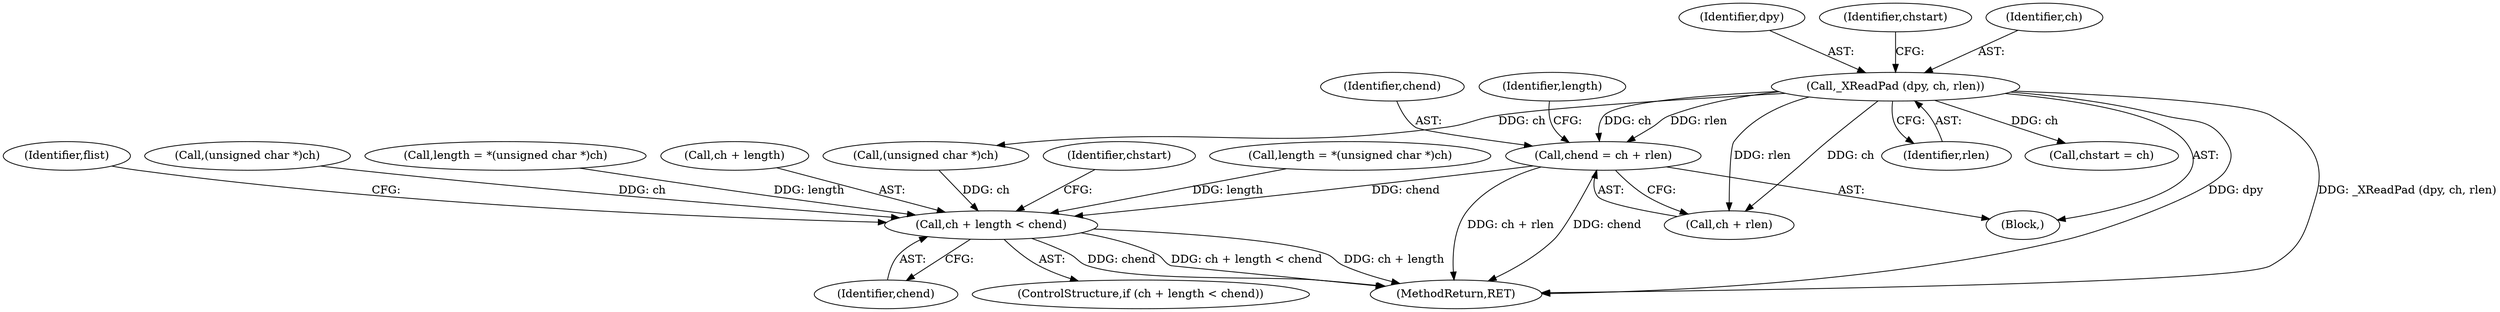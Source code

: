 digraph "0_libx11_b469da1430cdcee06e31c6251b83aede072a1ff0@integer" {
"1000283" [label="(Call,chend = ch + rlen)"];
"1000276" [label="(Call,_XReadPad (dpy, ch, rlen))"];
"1000311" [label="(Call,ch + length < chend)"];
"1000198" [label="(Block,)"];
"1000288" [label="(Call,length = *(unsigned char *)ch)"];
"1000311" [label="(Call,ch + length < chend)"];
"1000315" [label="(Identifier,chend)"];
"1000279" [label="(Identifier,rlen)"];
"1000280" [label="(Call,chstart = ch)"];
"1000277" [label="(Identifier,dpy)"];
"1000291" [label="(Call,(unsigned char *)ch)"];
"1000281" [label="(Identifier,chstart)"];
"1000283" [label="(Call,chend = ch + rlen)"];
"1000329" [label="(Call,length = *(unsigned char *)ch)"];
"1000312" [label="(Call,ch + length)"];
"1000310" [label="(ControlStructure,if (ch + length < chend))"];
"1000278" [label="(Identifier,ch)"];
"1000289" [label="(Identifier,length)"];
"1000344" [label="(Identifier,chstart)"];
"1000284" [label="(Identifier,chend)"];
"1000285" [label="(Call,ch + rlen)"];
"1000356" [label="(MethodReturn,RET)"];
"1000319" [label="(Identifier,flist)"];
"1000332" [label="(Call,(unsigned char *)ch)"];
"1000276" [label="(Call,_XReadPad (dpy, ch, rlen))"];
"1000283" -> "1000198"  [label="AST: "];
"1000283" -> "1000285"  [label="CFG: "];
"1000284" -> "1000283"  [label="AST: "];
"1000285" -> "1000283"  [label="AST: "];
"1000289" -> "1000283"  [label="CFG: "];
"1000283" -> "1000356"  [label="DDG: ch + rlen"];
"1000283" -> "1000356"  [label="DDG: chend"];
"1000276" -> "1000283"  [label="DDG: ch"];
"1000276" -> "1000283"  [label="DDG: rlen"];
"1000283" -> "1000311"  [label="DDG: chend"];
"1000276" -> "1000198"  [label="AST: "];
"1000276" -> "1000279"  [label="CFG: "];
"1000277" -> "1000276"  [label="AST: "];
"1000278" -> "1000276"  [label="AST: "];
"1000279" -> "1000276"  [label="AST: "];
"1000281" -> "1000276"  [label="CFG: "];
"1000276" -> "1000356"  [label="DDG: _XReadPad (dpy, ch, rlen)"];
"1000276" -> "1000356"  [label="DDG: dpy"];
"1000276" -> "1000280"  [label="DDG: ch"];
"1000276" -> "1000285"  [label="DDG: ch"];
"1000276" -> "1000285"  [label="DDG: rlen"];
"1000276" -> "1000291"  [label="DDG: ch"];
"1000311" -> "1000310"  [label="AST: "];
"1000311" -> "1000315"  [label="CFG: "];
"1000312" -> "1000311"  [label="AST: "];
"1000315" -> "1000311"  [label="AST: "];
"1000319" -> "1000311"  [label="CFG: "];
"1000344" -> "1000311"  [label="CFG: "];
"1000311" -> "1000356"  [label="DDG: ch + length"];
"1000311" -> "1000356"  [label="DDG: chend"];
"1000311" -> "1000356"  [label="DDG: ch + length < chend"];
"1000332" -> "1000311"  [label="DDG: ch"];
"1000291" -> "1000311"  [label="DDG: ch"];
"1000288" -> "1000311"  [label="DDG: length"];
"1000329" -> "1000311"  [label="DDG: length"];
}
